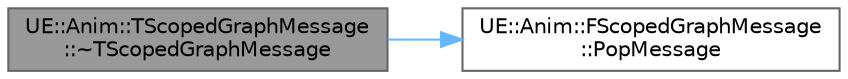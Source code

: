 digraph "UE::Anim::TScopedGraphMessage::~TScopedGraphMessage"
{
 // INTERACTIVE_SVG=YES
 // LATEX_PDF_SIZE
  bgcolor="transparent";
  edge [fontname=Helvetica,fontsize=10,labelfontname=Helvetica,labelfontsize=10];
  node [fontname=Helvetica,fontsize=10,shape=box,height=0.2,width=0.4];
  rankdir="LR";
  Node1 [id="Node000001",label="UE::Anim::TScopedGraphMessage\l::~TScopedGraphMessage",height=0.2,width=0.4,color="gray40", fillcolor="grey60", style="filled", fontcolor="black",tooltip=" "];
  Node1 -> Node2 [id="edge1_Node000001_Node000002",color="steelblue1",style="solid",tooltip=" "];
  Node2 [id="Node000002",label="UE::Anim::FScopedGraphMessage\l::PopMessage",height=0.2,width=0.4,color="grey40", fillcolor="white", style="filled",URL="$d5/dd2/structUE_1_1Anim_1_1FScopedGraphMessage.html#ab7e6cbc6d1ea7fe8b3692dfc781ac665",tooltip=" "];
}
